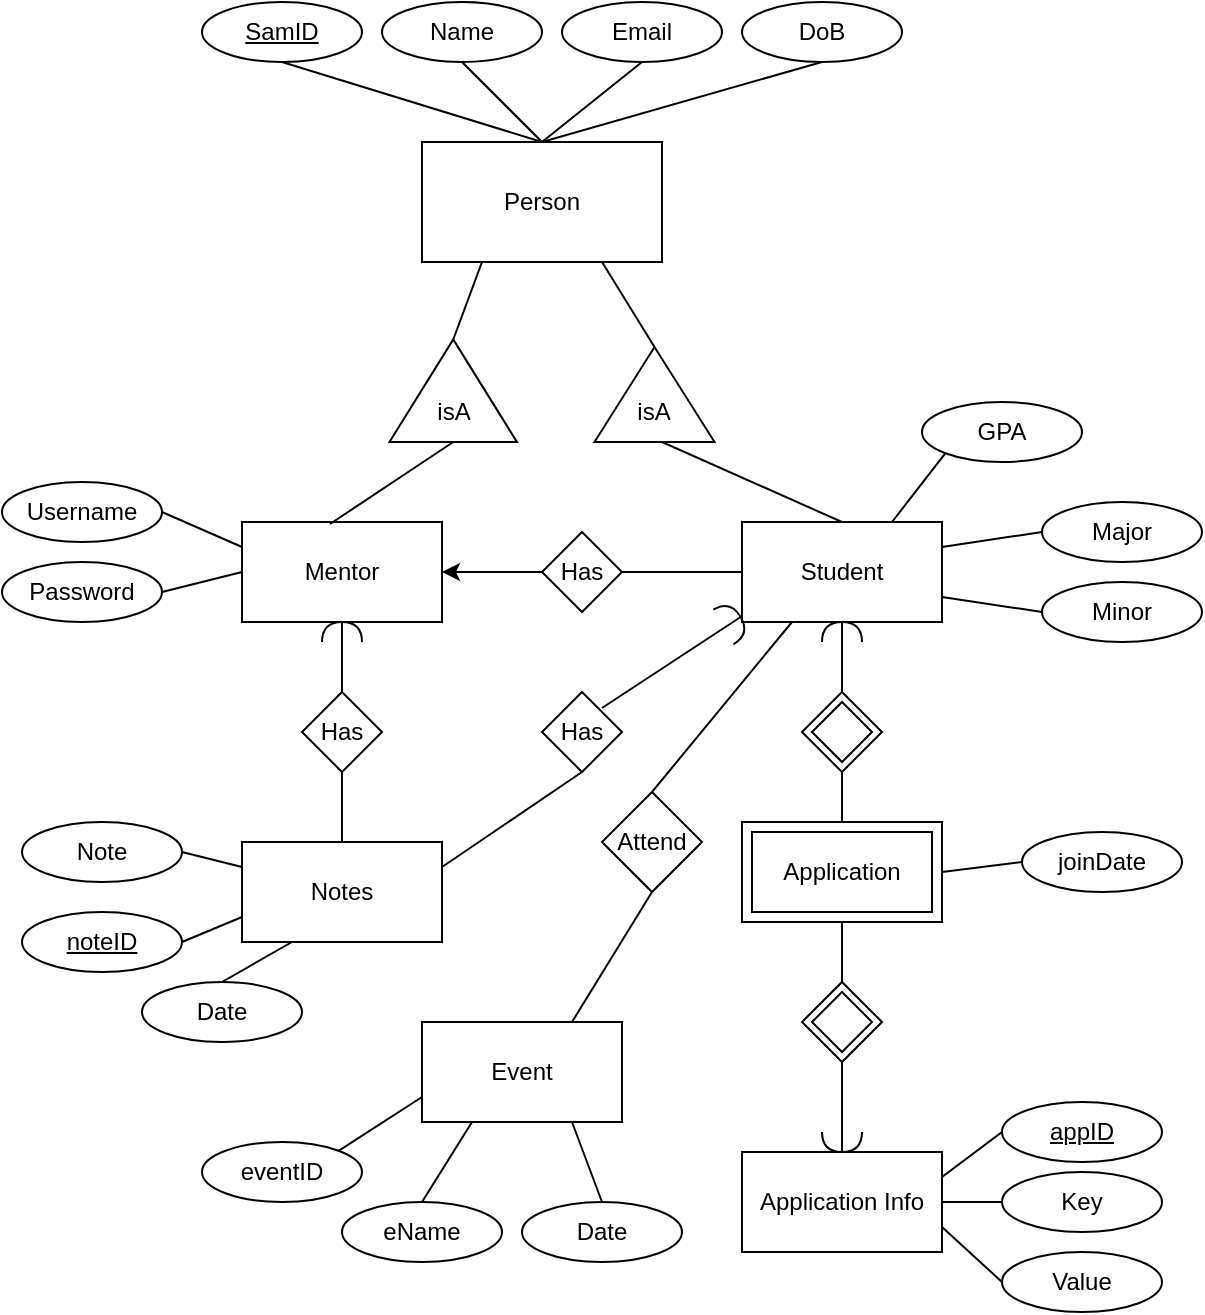 <mxfile version="24.2.5" type="github">
  <diagram id="R2lEEEUBdFMjLlhIrx00" name="Page-1">
    <mxGraphModel dx="712" dy="820" grid="1" gridSize="10" guides="1" tooltips="1" connect="1" arrows="1" fold="1" page="1" pageScale="1" pageWidth="850" pageHeight="1100" math="0" shadow="0" extFonts="Permanent Marker^https://fonts.googleapis.com/css?family=Permanent+Marker">
      <root>
        <mxCell id="0" />
        <mxCell id="1" parent="0" />
        <mxCell id="xX5k6bCUgbzbnTCXINpE-1" value="Person" style="rounded=0;whiteSpace=wrap;html=1;labelBackgroundColor=none;" parent="1" vertex="1">
          <mxGeometry x="335" y="293" width="120" height="60" as="geometry" />
        </mxCell>
        <mxCell id="xX5k6bCUgbzbnTCXINpE-5" value="Email" style="ellipse;whiteSpace=wrap;html=1;rounded=0;labelBackgroundColor=none;" parent="1" vertex="1">
          <mxGeometry x="405" y="223" width="80" height="30" as="geometry" />
        </mxCell>
        <mxCell id="xX5k6bCUgbzbnTCXINpE-9" value="DoB" style="ellipse;whiteSpace=wrap;html=1;rounded=0;labelBackgroundColor=none;" parent="1" vertex="1">
          <mxGeometry x="495" y="223" width="80" height="30" as="geometry" />
        </mxCell>
        <mxCell id="xX5k6bCUgbzbnTCXINpE-10" value="Name" style="ellipse;whiteSpace=wrap;html=1;rounded=0;labelBackgroundColor=none;" parent="1" vertex="1">
          <mxGeometry x="315" y="223" width="80" height="30" as="geometry" />
        </mxCell>
        <mxCell id="xX5k6bCUgbzbnTCXINpE-11" value="&lt;u&gt;SamID&lt;/u&gt;" style="ellipse;whiteSpace=wrap;html=1;rounded=0;labelBackgroundColor=none;" parent="1" vertex="1">
          <mxGeometry x="225" y="223" width="80" height="30" as="geometry" />
        </mxCell>
        <mxCell id="xX5k6bCUgbzbnTCXINpE-13" value="" style="endArrow=none;html=1;rounded=0;fontSize=12;startSize=8;endSize=8;curved=1;entryX=0.5;entryY=1;entryDx=0;entryDy=0;exitX=0.5;exitY=0;exitDx=0;exitDy=0;labelBackgroundColor=none;fontColor=default;" parent="1" source="xX5k6bCUgbzbnTCXINpE-1" target="xX5k6bCUgbzbnTCXINpE-11" edge="1">
          <mxGeometry width="50" height="50" relative="1" as="geometry">
            <mxPoint x="225" y="303" as="sourcePoint" />
            <mxPoint x="275" y="253" as="targetPoint" />
            <Array as="points" />
          </mxGeometry>
        </mxCell>
        <mxCell id="xX5k6bCUgbzbnTCXINpE-14" value="" style="endArrow=none;html=1;rounded=0;fontSize=12;startSize=8;endSize=8;curved=1;entryX=0.5;entryY=0;entryDx=0;entryDy=0;exitX=0.5;exitY=1;exitDx=0;exitDy=0;labelBackgroundColor=none;fontColor=default;" parent="1" source="xX5k6bCUgbzbnTCXINpE-5" target="xX5k6bCUgbzbnTCXINpE-1" edge="1">
          <mxGeometry width="50" height="50" relative="1" as="geometry">
            <mxPoint x="600" y="323" as="sourcePoint" />
            <mxPoint x="490" y="283" as="targetPoint" />
            <Array as="points" />
          </mxGeometry>
        </mxCell>
        <mxCell id="xX5k6bCUgbzbnTCXINpE-15" value="" style="endArrow=none;html=1;rounded=0;fontSize=12;startSize=8;endSize=8;curved=1;entryX=0.5;entryY=1;entryDx=0;entryDy=0;exitX=0.5;exitY=0;exitDx=0;exitDy=0;labelBackgroundColor=none;fontColor=default;" parent="1" source="xX5k6bCUgbzbnTCXINpE-1" target="xX5k6bCUgbzbnTCXINpE-10" edge="1">
          <mxGeometry width="50" height="50" relative="1" as="geometry">
            <mxPoint x="445" y="293" as="sourcePoint" />
            <mxPoint x="335" y="253" as="targetPoint" />
            <Array as="points" />
          </mxGeometry>
        </mxCell>
        <mxCell id="xX5k6bCUgbzbnTCXINpE-16" value="" style="endArrow=none;html=1;rounded=0;fontSize=12;startSize=8;endSize=8;curved=1;entryX=0.5;entryY=0;entryDx=0;entryDy=0;exitX=0.5;exitY=1;exitDx=0;exitDy=0;labelBackgroundColor=none;fontColor=default;" parent="1" source="xX5k6bCUgbzbnTCXINpE-9" target="xX5k6bCUgbzbnTCXINpE-1" edge="1">
          <mxGeometry width="50" height="50" relative="1" as="geometry">
            <mxPoint x="565" y="323" as="sourcePoint" />
            <mxPoint x="455" y="283" as="targetPoint" />
            <Array as="points" />
          </mxGeometry>
        </mxCell>
        <mxCell id="xX5k6bCUgbzbnTCXINpE-17" value="" style="triangle;whiteSpace=wrap;html=1;rotation=-90;rounded=0;labelBackgroundColor=none;" parent="1" vertex="1">
          <mxGeometry x="325" y="385.5" width="51.25" height="63.75" as="geometry" />
        </mxCell>
        <mxCell id="xX5k6bCUgbzbnTCXINpE-18" value="" style="triangle;whiteSpace=wrap;html=1;rotation=-90;rounded=0;labelBackgroundColor=none;" parent="1" vertex="1">
          <mxGeometry x="427.5" y="389.25" width="47.5" height="60" as="geometry" />
        </mxCell>
        <mxCell id="xX5k6bCUgbzbnTCXINpE-19" value="" style="endArrow=none;html=1;rounded=0;fontSize=12;startSize=8;endSize=8;curved=1;entryX=0.75;entryY=1;entryDx=0;entryDy=0;exitX=1;exitY=0.5;exitDx=0;exitDy=0;labelBackgroundColor=none;fontColor=default;" parent="1" source="xX5k6bCUgbzbnTCXINpE-18" target="xX5k6bCUgbzbnTCXINpE-1" edge="1">
          <mxGeometry width="50" height="50" relative="1" as="geometry">
            <mxPoint x="475" y="373" as="sourcePoint" />
            <mxPoint x="570" y="353" as="targetPoint" />
          </mxGeometry>
        </mxCell>
        <mxCell id="xX5k6bCUgbzbnTCXINpE-20" value="" style="endArrow=none;html=1;rounded=0;fontSize=12;startSize=8;endSize=8;curved=1;entryX=0.25;entryY=1;entryDx=0;entryDy=0;exitX=1;exitY=0.5;exitDx=0;exitDy=0;labelBackgroundColor=none;fontColor=default;" parent="1" source="xX5k6bCUgbzbnTCXINpE-17" target="xX5k6bCUgbzbnTCXINpE-1" edge="1">
          <mxGeometry width="50" height="50" relative="1" as="geometry">
            <mxPoint x="295" y="423" as="sourcePoint" />
            <mxPoint x="345" y="373" as="targetPoint" />
          </mxGeometry>
        </mxCell>
        <mxCell id="xX5k6bCUgbzbnTCXINpE-21" value="Mentor" style="rounded=0;whiteSpace=wrap;html=1;labelBackgroundColor=none;" parent="1" vertex="1">
          <mxGeometry x="245" y="483" width="100" height="50" as="geometry" />
        </mxCell>
        <mxCell id="xX5k6bCUgbzbnTCXINpE-22" value="Student" style="rounded=0;whiteSpace=wrap;html=1;labelBackgroundColor=none;" parent="1" vertex="1">
          <mxGeometry x="495" y="483" width="100" height="50" as="geometry" />
        </mxCell>
        <mxCell id="xX5k6bCUgbzbnTCXINpE-23" value="" style="endArrow=none;html=1;rounded=0;fontSize=12;startSize=8;endSize=8;curved=1;exitX=0.5;exitY=0;exitDx=0;exitDy=0;labelBackgroundColor=none;fontColor=default;" parent="1" source="xX5k6bCUgbzbnTCXINpE-22" edge="1">
          <mxGeometry width="50" height="50" relative="1" as="geometry">
            <mxPoint x="430" y="503" as="sourcePoint" />
            <mxPoint x="455" y="443" as="targetPoint" />
          </mxGeometry>
        </mxCell>
        <mxCell id="xX5k6bCUgbzbnTCXINpE-24" value="" style="endArrow=none;html=1;rounded=0;fontSize=12;startSize=8;endSize=8;curved=1;entryX=0;entryY=0.5;entryDx=0;entryDy=0;exitX=0.44;exitY=0.02;exitDx=0;exitDy=0;exitPerimeter=0;labelBackgroundColor=none;fontColor=default;" parent="1" source="xX5k6bCUgbzbnTCXINpE-21" target="xX5k6bCUgbzbnTCXINpE-17" edge="1">
          <mxGeometry width="50" height="50" relative="1" as="geometry">
            <mxPoint x="245" y="473" as="sourcePoint" />
            <mxPoint x="295" y="423" as="targetPoint" />
          </mxGeometry>
        </mxCell>
        <mxCell id="Zz5kd5x1fauWqjxJrzta-1" value="Username" style="ellipse;whiteSpace=wrap;html=1;rounded=0;labelBackgroundColor=none;" parent="1" vertex="1">
          <mxGeometry x="125" y="463" width="80" height="30" as="geometry" />
        </mxCell>
        <mxCell id="Zz5kd5x1fauWqjxJrzta-2" value="Password" style="ellipse;whiteSpace=wrap;html=1;rounded=0;labelBackgroundColor=none;" parent="1" vertex="1">
          <mxGeometry x="125" y="503" width="80" height="30" as="geometry" />
        </mxCell>
        <mxCell id="Zz5kd5x1fauWqjxJrzta-3" value="" style="endArrow=none;html=1;rounded=0;fontSize=12;startSize=8;endSize=8;curved=1;entryX=1;entryY=0.5;entryDx=0;entryDy=0;exitX=0;exitY=0.5;exitDx=0;exitDy=0;labelBackgroundColor=none;fontColor=default;" parent="1" source="xX5k6bCUgbzbnTCXINpE-21" target="Zz5kd5x1fauWqjxJrzta-2" edge="1">
          <mxGeometry width="50" height="50" relative="1" as="geometry">
            <mxPoint x="165" y="623" as="sourcePoint" />
            <mxPoint x="215" y="573" as="targetPoint" />
          </mxGeometry>
        </mxCell>
        <mxCell id="Zz5kd5x1fauWqjxJrzta-4" value="" style="endArrow=none;html=1;rounded=0;fontSize=12;startSize=8;endSize=8;curved=1;entryX=1;entryY=0.5;entryDx=0;entryDy=0;exitX=0;exitY=0.25;exitDx=0;exitDy=0;labelBackgroundColor=none;fontColor=default;" parent="1" source="xX5k6bCUgbzbnTCXINpE-21" target="Zz5kd5x1fauWqjxJrzta-1" edge="1">
          <mxGeometry width="50" height="50" relative="1" as="geometry">
            <mxPoint x="235" y="613" as="sourcePoint" />
            <mxPoint x="285" y="563" as="targetPoint" />
          </mxGeometry>
        </mxCell>
        <mxCell id="Zz5kd5x1fauWqjxJrzta-5" value="" style="endArrow=none;html=1;rounded=0;fontSize=12;startSize=8;endSize=8;curved=1;entryX=0.5;entryY=1;entryDx=0;entryDy=0;labelBackgroundColor=none;fontColor=default;startArrow=none;startFill=0;endFill=0;" parent="1" source="Zz5kd5x1fauWqjxJrzta-7" target="xX5k6bCUgbzbnTCXINpE-21" edge="1">
          <mxGeometry relative="1" as="geometry">
            <mxPoint x="415" y="673" as="sourcePoint" />
            <mxPoint x="575" y="743" as="targetPoint" />
            <Array as="points">
              <mxPoint x="295" y="563" />
            </Array>
          </mxGeometry>
        </mxCell>
        <mxCell id="Zz5kd5x1fauWqjxJrzta-7" value="Has" style="rhombus;whiteSpace=wrap;html=1;rounded=0;labelBackgroundColor=none;" parent="1" vertex="1">
          <mxGeometry x="275" y="568" width="40" height="40" as="geometry" />
        </mxCell>
        <mxCell id="Zz5kd5x1fauWqjxJrzta-9" style="edgeStyle=none;curved=1;rounded=0;orthogonalLoop=1;jettySize=auto;html=1;exitX=0;exitY=1;exitDx=0;exitDy=0;fontSize=12;startSize=8;endSize=8;labelBackgroundColor=none;fontColor=default;" parent="1" source="Zz5kd5x1fauWqjxJrzta-7" target="Zz5kd5x1fauWqjxJrzta-7" edge="1">
          <mxGeometry relative="1" as="geometry" />
        </mxCell>
        <mxCell id="Zz5kd5x1fauWqjxJrzta-11" value="" style="endArrow=none;html=1;rounded=0;fontSize=12;startSize=8;endSize=8;curved=1;entryX=0.5;entryY=1;entryDx=0;entryDy=0;exitX=0.5;exitY=0;exitDx=0;exitDy=0;labelBackgroundColor=none;fontColor=default;" parent="1" source="Zz5kd5x1fauWqjxJrzta-12" target="Zz5kd5x1fauWqjxJrzta-7" edge="1">
          <mxGeometry width="50" height="50" relative="1" as="geometry">
            <mxPoint x="295" y="673" as="sourcePoint" />
            <mxPoint x="275" y="653" as="targetPoint" />
          </mxGeometry>
        </mxCell>
        <mxCell id="Zz5kd5x1fauWqjxJrzta-12" value="Notes" style="rounded=0;whiteSpace=wrap;html=1;labelBackgroundColor=none;" parent="1" vertex="1">
          <mxGeometry x="245" y="643" width="100" height="50" as="geometry" />
        </mxCell>
        <mxCell id="Zz5kd5x1fauWqjxJrzta-13" value="Date" style="ellipse;whiteSpace=wrap;html=1;rounded=0;labelBackgroundColor=none;" parent="1" vertex="1">
          <mxGeometry x="195" y="713" width="80" height="30" as="geometry" />
        </mxCell>
        <mxCell id="Zz5kd5x1fauWqjxJrzta-14" value="Note" style="ellipse;whiteSpace=wrap;html=1;rounded=0;labelBackgroundColor=none;" parent="1" vertex="1">
          <mxGeometry x="135" y="633" width="80" height="30" as="geometry" />
        </mxCell>
        <mxCell id="Zz5kd5x1fauWqjxJrzta-15" value="&lt;u&gt;noteID&lt;/u&gt;" style="ellipse;whiteSpace=wrap;html=1;rounded=0;labelBackgroundColor=none;" parent="1" vertex="1">
          <mxGeometry x="135" y="678" width="80" height="30" as="geometry" />
        </mxCell>
        <mxCell id="Zz5kd5x1fauWqjxJrzta-17" value="" style="endArrow=none;html=1;rounded=0;fontSize=12;startSize=8;endSize=8;curved=1;exitX=1;exitY=0.5;exitDx=0;exitDy=0;entryX=0;entryY=0.25;entryDx=0;entryDy=0;labelBackgroundColor=none;fontColor=default;" parent="1" source="Zz5kd5x1fauWqjxJrzta-14" target="Zz5kd5x1fauWqjxJrzta-12" edge="1">
          <mxGeometry width="50" height="50" relative="1" as="geometry">
            <mxPoint x="385" y="673" as="sourcePoint" />
            <mxPoint x="435" y="623" as="targetPoint" />
          </mxGeometry>
        </mxCell>
        <mxCell id="Zz5kd5x1fauWqjxJrzta-18" value="" style="endArrow=none;html=1;rounded=0;fontSize=12;startSize=8;endSize=8;curved=1;entryX=1;entryY=0.5;entryDx=0;entryDy=0;exitX=0;exitY=0.75;exitDx=0;exitDy=0;labelBackgroundColor=none;fontColor=default;" parent="1" source="Zz5kd5x1fauWqjxJrzta-12" target="Zz5kd5x1fauWqjxJrzta-15" edge="1">
          <mxGeometry width="50" height="50" relative="1" as="geometry">
            <mxPoint x="165" y="813" as="sourcePoint" />
            <mxPoint x="215" y="763" as="targetPoint" />
          </mxGeometry>
        </mxCell>
        <mxCell id="Zz5kd5x1fauWqjxJrzta-19" value="" style="endArrow=none;html=1;rounded=0;fontSize=12;startSize=8;endSize=8;curved=1;entryX=0.5;entryY=0;entryDx=0;entryDy=0;exitX=0.25;exitY=1;exitDx=0;exitDy=0;labelBackgroundColor=none;fontColor=default;" parent="1" source="Zz5kd5x1fauWqjxJrzta-12" target="Zz5kd5x1fauWqjxJrzta-13" edge="1">
          <mxGeometry width="50" height="50" relative="1" as="geometry">
            <mxPoint x="205" y="853" as="sourcePoint" />
            <mxPoint x="255" y="803" as="targetPoint" />
          </mxGeometry>
        </mxCell>
        <mxCell id="Zz5kd5x1fauWqjxJrzta-22" value="" style="endArrow=none;html=1;rounded=0;fontSize=12;startSize=8;endSize=8;curved=1;entryX=0.5;entryY=1;entryDx=0;entryDy=0;exitX=1;exitY=0.25;exitDx=0;exitDy=0;labelBackgroundColor=none;fontColor=default;" parent="1" source="Zz5kd5x1fauWqjxJrzta-12" target="Zz5kd5x1fauWqjxJrzta-55" edge="1">
          <mxGeometry width="50" height="50" relative="1" as="geometry">
            <mxPoint x="385" y="693" as="sourcePoint" />
            <mxPoint x="400.858" y="602.142" as="targetPoint" />
          </mxGeometry>
        </mxCell>
        <mxCell id="Zz5kd5x1fauWqjxJrzta-24" value="Minor" style="ellipse;whiteSpace=wrap;html=1;rounded=0;labelBackgroundColor=none;" parent="1" vertex="1">
          <mxGeometry x="645" y="513" width="80" height="30" as="geometry" />
        </mxCell>
        <mxCell id="Zz5kd5x1fauWqjxJrzta-25" value="Major" style="ellipse;whiteSpace=wrap;html=1;rounded=0;labelBackgroundColor=none;" parent="1" vertex="1">
          <mxGeometry x="645" y="473" width="80" height="30" as="geometry" />
        </mxCell>
        <mxCell id="Zz5kd5x1fauWqjxJrzta-26" value="GPA" style="ellipse;whiteSpace=wrap;html=1;rounded=0;labelBackgroundColor=none;" parent="1" vertex="1">
          <mxGeometry x="585" y="423" width="80" height="30" as="geometry" />
        </mxCell>
        <mxCell id="Zz5kd5x1fauWqjxJrzta-27" value="" style="endArrow=none;html=1;rounded=0;fontSize=12;startSize=8;endSize=8;curved=1;entryX=0;entryY=0.5;entryDx=0;entryDy=0;exitX=1;exitY=0.25;exitDx=0;exitDy=0;labelBackgroundColor=none;fontColor=default;" parent="1" source="xX5k6bCUgbzbnTCXINpE-22" target="Zz5kd5x1fauWqjxJrzta-25" edge="1">
          <mxGeometry width="50" height="50" relative="1" as="geometry">
            <mxPoint x="545" y="683" as="sourcePoint" />
            <mxPoint x="595" y="633" as="targetPoint" />
          </mxGeometry>
        </mxCell>
        <mxCell id="Zz5kd5x1fauWqjxJrzta-28" value="" style="endArrow=none;html=1;rounded=0;fontSize=12;startSize=8;endSize=8;curved=1;entryX=0;entryY=0.5;entryDx=0;entryDy=0;exitX=1;exitY=0.75;exitDx=0;exitDy=0;labelBackgroundColor=none;fontColor=default;" parent="1" source="xX5k6bCUgbzbnTCXINpE-22" target="Zz5kd5x1fauWqjxJrzta-24" edge="1">
          <mxGeometry width="50" height="50" relative="1" as="geometry">
            <mxPoint x="635" y="703" as="sourcePoint" />
            <mxPoint x="685" y="653" as="targetPoint" />
          </mxGeometry>
        </mxCell>
        <mxCell id="Zz5kd5x1fauWqjxJrzta-29" value="" style="endArrow=none;html=1;rounded=0;fontSize=12;startSize=8;endSize=8;curved=1;entryX=0;entryY=1;entryDx=0;entryDy=0;exitX=0.75;exitY=0;exitDx=0;exitDy=0;labelBackgroundColor=none;fontColor=default;" parent="1" source="xX5k6bCUgbzbnTCXINpE-22" target="Zz5kd5x1fauWqjxJrzta-26" edge="1">
          <mxGeometry width="50" height="50" relative="1" as="geometry">
            <mxPoint x="565" y="603" as="sourcePoint" />
            <mxPoint x="615" y="553" as="targetPoint" />
          </mxGeometry>
        </mxCell>
        <mxCell id="zDcUi75nOGi5Liy7Dy1X-5" value="" style="edgeStyle=orthogonalEdgeStyle;rounded=0;orthogonalLoop=1;jettySize=auto;html=1;endArrow=none;endFill=0;" parent="1" source="Zz5kd5x1fauWqjxJrzta-31" target="xX5k6bCUgbzbnTCXINpE-22" edge="1">
          <mxGeometry relative="1" as="geometry" />
        </mxCell>
        <mxCell id="Zz5kd5x1fauWqjxJrzta-31" value="" style="rhombus;whiteSpace=wrap;html=1;rounded=0;labelBackgroundColor=none;" parent="1" vertex="1">
          <mxGeometry x="525" y="568" width="40" height="40" as="geometry" />
        </mxCell>
        <mxCell id="Zz5kd5x1fauWqjxJrzta-32" value="" style="rhombus;whiteSpace=wrap;html=1;rounded=0;labelBackgroundColor=none;" parent="1" vertex="1">
          <mxGeometry x="530" y="573" width="30" height="30" as="geometry" />
        </mxCell>
        <mxCell id="Zz5kd5x1fauWqjxJrzta-34" value="" style="endArrow=none;html=1;rounded=0;fontSize=12;startSize=8;endSize=8;curved=1;entryX=0.5;entryY=1;entryDx=0;entryDy=0;exitX=0.5;exitY=0;exitDx=0;exitDy=0;labelBackgroundColor=none;fontColor=default;" parent="1" source="Zz5kd5x1fauWqjxJrzta-35" target="Zz5kd5x1fauWqjxJrzta-31" edge="1">
          <mxGeometry width="50" height="50" relative="1" as="geometry">
            <mxPoint x="545" y="653" as="sourcePoint" />
            <mxPoint x="421" y="627" as="targetPoint" />
          </mxGeometry>
        </mxCell>
        <mxCell id="Zz5kd5x1fauWqjxJrzta-35" value="" style="rounded=0;whiteSpace=wrap;html=1;labelBackgroundColor=none;" parent="1" vertex="1">
          <mxGeometry x="495" y="633" width="100" height="50" as="geometry" />
        </mxCell>
        <mxCell id="Zz5kd5x1fauWqjxJrzta-37" value="Application" style="rounded=0;whiteSpace=wrap;html=1;labelBackgroundColor=none;" parent="1" vertex="1">
          <mxGeometry x="500" y="638" width="90" height="40" as="geometry" />
        </mxCell>
        <mxCell id="zDcUi75nOGi5Liy7Dy1X-11" style="edgeStyle=orthogonalEdgeStyle;rounded=0;orthogonalLoop=1;jettySize=auto;html=1;exitX=0.5;exitY=1;exitDx=0;exitDy=0;entryX=0.5;entryY=0;entryDx=0;entryDy=0;endArrow=none;endFill=0;" parent="1" source="Zz5kd5x1fauWqjxJrzta-38" target="Zz5kd5x1fauWqjxJrzta-43" edge="1">
          <mxGeometry relative="1" as="geometry">
            <mxPoint x="544.944" y="783" as="targetPoint" />
            <Array as="points" />
          </mxGeometry>
        </mxCell>
        <mxCell id="Zz5kd5x1fauWqjxJrzta-38" value="" style="rhombus;whiteSpace=wrap;html=1;rounded=0;labelBackgroundColor=none;" parent="1" vertex="1">
          <mxGeometry x="525" y="713" width="40" height="40" as="geometry" />
        </mxCell>
        <mxCell id="Zz5kd5x1fauWqjxJrzta-40" value="" style="rhombus;whiteSpace=wrap;html=1;rounded=0;labelBackgroundColor=none;" parent="1" vertex="1">
          <mxGeometry x="530" y="718" width="30" height="30" as="geometry" />
        </mxCell>
        <mxCell id="Zz5kd5x1fauWqjxJrzta-41" value="" style="endArrow=none;html=1;rounded=0;fontSize=12;startSize=8;endSize=8;curved=1;exitX=0.5;exitY=1;exitDx=0;exitDy=0;entryX=0.5;entryY=0;entryDx=0;entryDy=0;labelBackgroundColor=none;fontColor=default;" parent="1" source="Zz5kd5x1fauWqjxJrzta-35" target="Zz5kd5x1fauWqjxJrzta-38" edge="1">
          <mxGeometry width="50" height="50" relative="1" as="geometry">
            <mxPoint x="555" y="643" as="sourcePoint" />
            <mxPoint x="665" y="683" as="targetPoint" />
          </mxGeometry>
        </mxCell>
        <mxCell id="Zz5kd5x1fauWqjxJrzta-43" value="Application Info" style="rounded=0;whiteSpace=wrap;html=1;labelBackgroundColor=none;" parent="1" vertex="1">
          <mxGeometry x="495" y="798" width="100" height="50" as="geometry" />
        </mxCell>
        <mxCell id="Zz5kd5x1fauWqjxJrzta-44" value="joinDate" style="ellipse;whiteSpace=wrap;html=1;rounded=0;labelBackgroundColor=none;" parent="1" vertex="1">
          <mxGeometry x="635" y="638" width="80" height="30" as="geometry" />
        </mxCell>
        <mxCell id="Zz5kd5x1fauWqjxJrzta-45" value="Value" style="ellipse;whiteSpace=wrap;html=1;rounded=0;labelBackgroundColor=none;" parent="1" vertex="1">
          <mxGeometry x="625" y="848" width="80" height="30" as="geometry" />
        </mxCell>
        <mxCell id="Zz5kd5x1fauWqjxJrzta-46" value="Key" style="ellipse;whiteSpace=wrap;html=1;rounded=0;labelBackgroundColor=none;" parent="1" vertex="1">
          <mxGeometry x="625" y="808" width="80" height="30" as="geometry" />
        </mxCell>
        <mxCell id="Zz5kd5x1fauWqjxJrzta-47" value="&lt;u&gt;appID&lt;/u&gt;" style="ellipse;whiteSpace=wrap;html=1;rounded=0;labelBackgroundColor=none;" parent="1" vertex="1">
          <mxGeometry x="625" y="773" width="80" height="30" as="geometry" />
        </mxCell>
        <mxCell id="Zz5kd5x1fauWqjxJrzta-48" value="" style="endArrow=none;html=1;rounded=0;fontSize=12;startSize=8;endSize=8;curved=1;entryX=0;entryY=0.5;entryDx=0;entryDy=0;exitX=1;exitY=0.25;exitDx=0;exitDy=0;labelBackgroundColor=none;fontColor=default;" parent="1" source="Zz5kd5x1fauWqjxJrzta-43" target="Zz5kd5x1fauWqjxJrzta-47" edge="1">
          <mxGeometry width="50" height="50" relative="1" as="geometry">
            <mxPoint x="569" y="769" as="sourcePoint" />
            <mxPoint x="635" y="713" as="targetPoint" />
          </mxGeometry>
        </mxCell>
        <mxCell id="Zz5kd5x1fauWqjxJrzta-49" value="" style="endArrow=none;html=1;rounded=0;fontSize=12;startSize=8;endSize=8;curved=1;entryX=0;entryY=0.5;entryDx=0;entryDy=0;exitX=1;exitY=0.5;exitDx=0;exitDy=0;labelBackgroundColor=none;fontColor=default;" parent="1" source="Zz5kd5x1fauWqjxJrzta-43" edge="1">
          <mxGeometry width="50" height="50" relative="1" as="geometry">
            <mxPoint x="545" y="819" as="sourcePoint" />
            <mxPoint x="625" y="823" as="targetPoint" />
          </mxGeometry>
        </mxCell>
        <mxCell id="Zz5kd5x1fauWqjxJrzta-50" value="" style="endArrow=none;html=1;rounded=0;fontSize=12;startSize=8;endSize=8;curved=1;entryX=0;entryY=0.5;entryDx=0;entryDy=0;exitX=1;exitY=0.75;exitDx=0;exitDy=0;labelBackgroundColor=none;fontColor=default;" parent="1" source="Zz5kd5x1fauWqjxJrzta-43" edge="1">
          <mxGeometry width="50" height="50" relative="1" as="geometry">
            <mxPoint x="530" y="924" as="sourcePoint" />
            <mxPoint x="625" y="863" as="targetPoint" />
          </mxGeometry>
        </mxCell>
        <mxCell id="Zz5kd5x1fauWqjxJrzta-51" value="" style="endArrow=none;html=1;rounded=0;fontSize=12;startSize=8;endSize=8;curved=1;entryX=0;entryY=0.5;entryDx=0;entryDy=0;exitX=1;exitY=0.5;exitDx=0;exitDy=0;labelBackgroundColor=none;fontColor=default;" parent="1" source="Zz5kd5x1fauWqjxJrzta-35" target="Zz5kd5x1fauWqjxJrzta-44" edge="1">
          <mxGeometry width="50" height="50" relative="1" as="geometry">
            <mxPoint x="569" y="726" as="sourcePoint" />
            <mxPoint x="635" y="670" as="targetPoint" />
          </mxGeometry>
        </mxCell>
        <mxCell id="Zz5kd5x1fauWqjxJrzta-53" value="Event" style="rounded=0;whiteSpace=wrap;html=1;labelBackgroundColor=none;" parent="1" vertex="1">
          <mxGeometry x="335" y="733" width="100" height="50" as="geometry" />
        </mxCell>
        <mxCell id="Zz5kd5x1fauWqjxJrzta-54" value="Attend" style="rhombus;whiteSpace=wrap;html=1;rounded=0;labelBackgroundColor=none;" parent="1" vertex="1">
          <mxGeometry x="425" y="618" width="50" height="50" as="geometry" />
        </mxCell>
        <mxCell id="Zz5kd5x1fauWqjxJrzta-55" value="Has" style="rhombus;whiteSpace=wrap;html=1;rounded=0;labelBackgroundColor=none;" parent="1" vertex="1">
          <mxGeometry x="395" y="568" width="40" height="40" as="geometry" />
        </mxCell>
        <mxCell id="Zz5kd5x1fauWqjxJrzta-56" value="" style="endArrow=none;html=1;rounded=0;fontSize=12;startSize=8;endSize=8;curved=1;entryX=0.25;entryY=1;entryDx=0;entryDy=0;exitX=0.5;exitY=0;exitDx=0;exitDy=0;labelBackgroundColor=none;fontColor=default;" parent="1" source="Zz5kd5x1fauWqjxJrzta-54" target="xX5k6bCUgbzbnTCXINpE-22" edge="1">
          <mxGeometry width="50" height="50" relative="1" as="geometry">
            <mxPoint x="430" y="608" as="sourcePoint" />
            <mxPoint x="500" y="573" as="targetPoint" />
          </mxGeometry>
        </mxCell>
        <mxCell id="Zz5kd5x1fauWqjxJrzta-57" value="" style="endArrow=none;html=1;rounded=0;fontSize=12;startSize=8;endSize=8;curved=1;entryX=0.5;entryY=1;entryDx=0;entryDy=0;exitX=0.75;exitY=0;exitDx=0;exitDy=0;labelBackgroundColor=none;fontColor=default;" parent="1" source="Zz5kd5x1fauWqjxJrzta-53" target="Zz5kd5x1fauWqjxJrzta-54" edge="1">
          <mxGeometry width="50" height="50" relative="1" as="geometry">
            <mxPoint x="355" y="653" as="sourcePoint" />
            <mxPoint x="425" y="618" as="targetPoint" />
          </mxGeometry>
        </mxCell>
        <mxCell id="Zz5kd5x1fauWqjxJrzta-58" value="eventID" style="ellipse;whiteSpace=wrap;html=1;rounded=0;labelBackgroundColor=none;" parent="1" vertex="1">
          <mxGeometry x="225" y="793" width="80" height="30" as="geometry" />
        </mxCell>
        <mxCell id="Zz5kd5x1fauWqjxJrzta-59" value="eName" style="ellipse;whiteSpace=wrap;html=1;rounded=0;labelBackgroundColor=none;" parent="1" vertex="1">
          <mxGeometry x="295" y="823" width="80" height="30" as="geometry" />
        </mxCell>
        <mxCell id="Zz5kd5x1fauWqjxJrzta-60" value="Date" style="ellipse;whiteSpace=wrap;html=1;rounded=0;labelBackgroundColor=none;" parent="1" vertex="1">
          <mxGeometry x="385" y="823" width="80" height="30" as="geometry" />
        </mxCell>
        <mxCell id="Zz5kd5x1fauWqjxJrzta-61" value="" style="endArrow=none;html=1;rounded=0;fontSize=12;startSize=8;endSize=8;curved=1;entryX=0;entryY=0.75;entryDx=0;entryDy=0;exitX=1;exitY=0;exitDx=0;exitDy=0;labelBackgroundColor=none;fontColor=default;" parent="1" source="Zz5kd5x1fauWqjxJrzta-58" target="Zz5kd5x1fauWqjxJrzta-53" edge="1">
          <mxGeometry width="50" height="50" relative="1" as="geometry">
            <mxPoint x="280" y="793" as="sourcePoint" />
            <mxPoint x="315" y="713" as="targetPoint" />
          </mxGeometry>
        </mxCell>
        <mxCell id="Zz5kd5x1fauWqjxJrzta-62" value="" style="endArrow=none;html=1;rounded=0;fontSize=12;startSize=8;endSize=8;curved=1;entryX=0.25;entryY=1;entryDx=0;entryDy=0;exitX=0.5;exitY=0;exitDx=0;exitDy=0;labelBackgroundColor=none;fontColor=default;" parent="1" source="Zz5kd5x1fauWqjxJrzta-59" target="Zz5kd5x1fauWqjxJrzta-53" edge="1">
          <mxGeometry width="50" height="50" relative="1" as="geometry">
            <mxPoint x="345" y="878" as="sourcePoint" />
            <mxPoint x="380" y="798" as="targetPoint" />
          </mxGeometry>
        </mxCell>
        <mxCell id="1zJEG-wkhymND2Pc6U1G-7" value="isA" style="text;strokeColor=none;align=center;fillColor=none;html=1;verticalAlign=middle;whiteSpace=wrap;rounded=0;labelBackgroundColor=none;" parent="1" vertex="1">
          <mxGeometry x="320.63" y="413" width="60" height="30" as="geometry" />
        </mxCell>
        <mxCell id="Zz5kd5x1fauWqjxJrzta-63" value="" style="endArrow=none;html=1;rounded=0;fontSize=12;startSize=8;endSize=8;curved=1;entryX=0.75;entryY=1;entryDx=0;entryDy=0;exitX=0.5;exitY=0;exitDx=0;exitDy=0;labelBackgroundColor=none;fontColor=default;" parent="1" source="Zz5kd5x1fauWqjxJrzta-60" target="Zz5kd5x1fauWqjxJrzta-53" edge="1">
          <mxGeometry width="50" height="50" relative="1" as="geometry">
            <mxPoint x="445" y="943" as="sourcePoint" />
            <mxPoint x="480" y="863" as="targetPoint" />
          </mxGeometry>
        </mxCell>
        <mxCell id="A2CE3KQACfHLAfbFk8Wm-2" value="isA" style="text;strokeColor=none;align=center;fillColor=none;html=1;verticalAlign=middle;whiteSpace=wrap;rounded=0;labelBackgroundColor=none;" parent="1" vertex="1">
          <mxGeometry x="421.25" y="413" width="60" height="30" as="geometry" />
        </mxCell>
        <mxCell id="A2CE3KQACfHLAfbFk8Wm-3" value="" style="endArrow=classic;html=1;rounded=0;entryX=1;entryY=0.5;entryDx=0;entryDy=0;labelBackgroundColor=none;fontColor=default;" parent="1" target="xX5k6bCUgbzbnTCXINpE-21" edge="1">
          <mxGeometry width="50" height="50" relative="1" as="geometry">
            <mxPoint x="395" y="508" as="sourcePoint" />
            <mxPoint x="430" y="493" as="targetPoint" />
          </mxGeometry>
        </mxCell>
        <mxCell id="A2CE3KQACfHLAfbFk8Wm-4" value="Has" style="rhombus;whiteSpace=wrap;html=1;rounded=0;labelBackgroundColor=none;" parent="1" vertex="1">
          <mxGeometry x="395" y="488" width="40" height="40" as="geometry" />
        </mxCell>
        <mxCell id="A2CE3KQACfHLAfbFk8Wm-5" value="" style="endArrow=none;html=1;rounded=0;entryX=0;entryY=0.5;entryDx=0;entryDy=0;exitX=1;exitY=0.5;exitDx=0;exitDy=0;labelBackgroundColor=none;fontColor=default;" parent="1" source="A2CE3KQACfHLAfbFk8Wm-4" target="xX5k6bCUgbzbnTCXINpE-22" edge="1">
          <mxGeometry width="50" height="50" relative="1" as="geometry">
            <mxPoint x="345" y="613" as="sourcePoint" />
            <mxPoint x="395" y="563" as="targetPoint" />
          </mxGeometry>
        </mxCell>
        <mxCell id="zDcUi75nOGi5Liy7Dy1X-6" value="" style="shape=requiredInterface;html=1;verticalLabelPosition=bottom;sketch=0;rotation=-90;" parent="1" vertex="1">
          <mxGeometry x="290" y="528" width="10" height="20" as="geometry" />
        </mxCell>
        <mxCell id="zDcUi75nOGi5Liy7Dy1X-7" value="" style="shape=requiredInterface;html=1;verticalLabelPosition=bottom;sketch=0;rotation=-90;" parent="1" vertex="1">
          <mxGeometry x="540" y="528" width="10" height="20" as="geometry" />
        </mxCell>
        <mxCell id="A2CE3KQACfHLAfbFk8Wm-10" value="" style="shape=requiredInterface;html=1;verticalLabelPosition=bottom;sketch=0;rotation=-30;" parent="1" vertex="1">
          <mxGeometry x="485" y="523" width="10" height="20" as="geometry" />
        </mxCell>
        <mxCell id="zDcUi75nOGi5Liy7Dy1X-9" value="" style="shape=requiredInterface;html=1;verticalLabelPosition=bottom;sketch=0;rotation=90;" parent="1" vertex="1">
          <mxGeometry x="540" y="783" width="10" height="20" as="geometry" />
        </mxCell>
        <mxCell id="A2CE3KQACfHLAfbFk8Wm-12" value="" style="endArrow=none;html=1;rounded=0;fontSize=12;startSize=8;endSize=8;curved=1;exitX=1;exitY=0.25;exitDx=0;exitDy=0;labelBackgroundColor=none;fontColor=default;entryX=1;entryY=0.5;entryDx=0;entryDy=0;entryPerimeter=0;" parent="1" target="A2CE3KQACfHLAfbFk8Wm-10" edge="1">
          <mxGeometry width="50" height="50" relative="1" as="geometry">
            <mxPoint x="425" y="576" as="sourcePoint" />
            <mxPoint x="485" y="533" as="targetPoint" />
          </mxGeometry>
        </mxCell>
      </root>
    </mxGraphModel>
  </diagram>
</mxfile>
